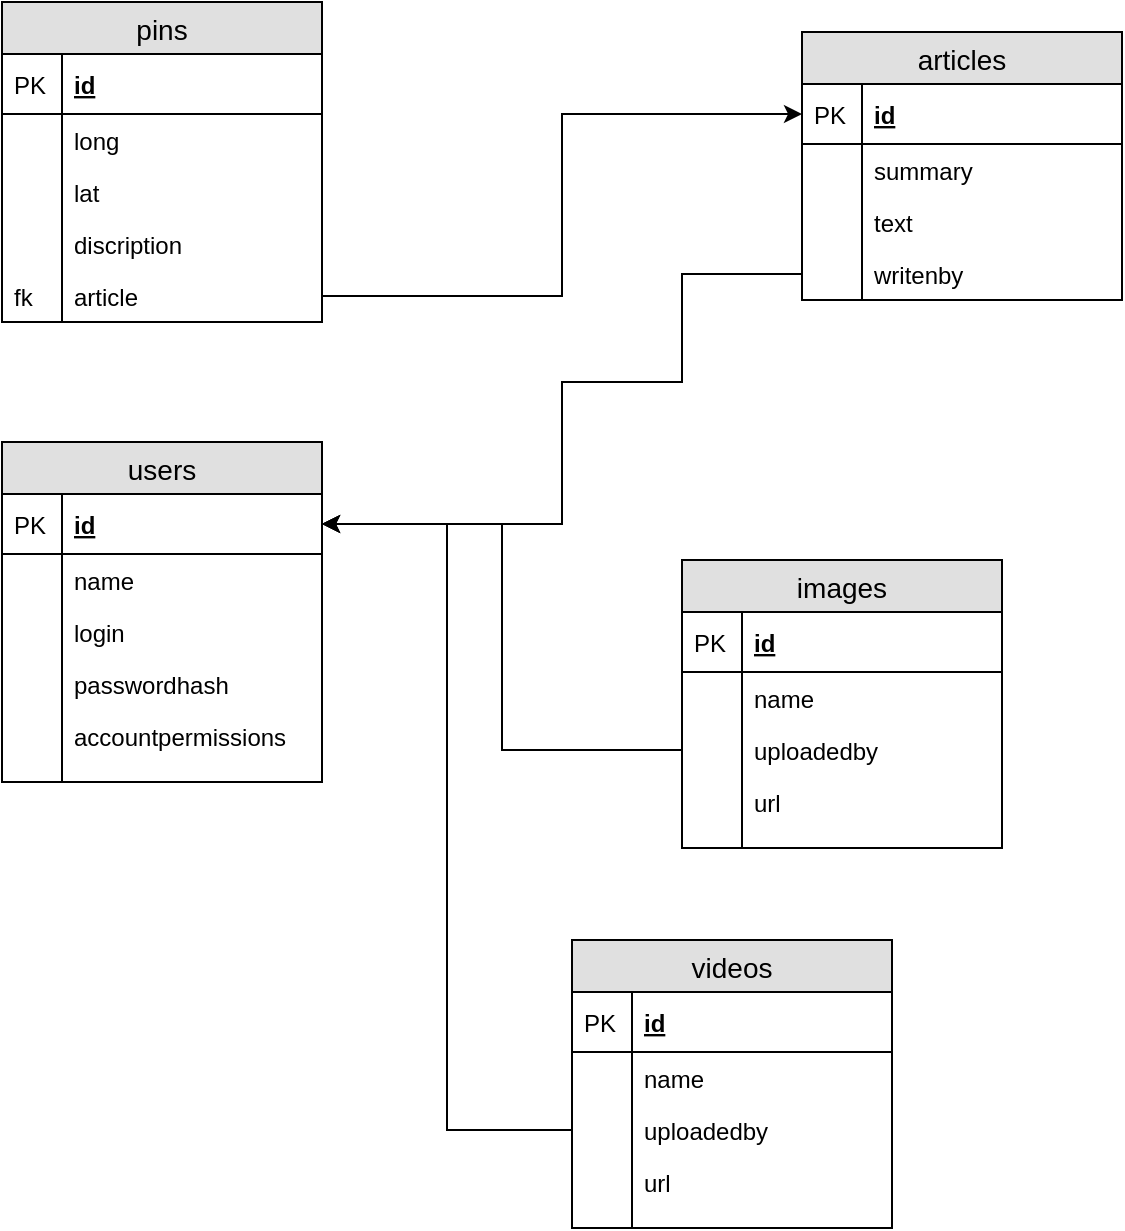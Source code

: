 <mxfile version="11.0.8" type="device"><diagram id="zReOVSA7Pq5CZKI6merD" name="Page-1"><mxGraphModel dx="2272" dy="806" grid="1" gridSize="10" guides="1" tooltips="1" connect="1" arrows="1" fold="1" page="1" pageScale="1" pageWidth="850" pageHeight="1100" math="0" shadow="0"><root><mxCell id="0"/><mxCell id="1" parent="0"/><mxCell id="cJRVfvNDg5Zzi38RU6Ew-1" value="articles" style="swimlane;fontStyle=0;childLayout=stackLayout;horizontal=1;startSize=26;fillColor=#e0e0e0;horizontalStack=0;resizeParent=1;resizeParentMax=0;resizeLast=0;collapsible=1;marginBottom=0;swimlaneFillColor=#ffffff;align=center;fontSize=14;" vertex="1" parent="1"><mxGeometry x="380" y="95" width="160" height="134" as="geometry"/></mxCell><mxCell id="cJRVfvNDg5Zzi38RU6Ew-2" value="id" style="shape=partialRectangle;top=0;left=0;right=0;bottom=1;align=left;verticalAlign=middle;fillColor=none;spacingLeft=34;spacingRight=4;overflow=hidden;rotatable=0;points=[[0,0.5],[1,0.5]];portConstraint=eastwest;dropTarget=0;fontStyle=5;fontSize=12;" vertex="1" parent="cJRVfvNDg5Zzi38RU6Ew-1"><mxGeometry y="26" width="160" height="30" as="geometry"/></mxCell><mxCell id="cJRVfvNDg5Zzi38RU6Ew-3" value="PK" style="shape=partialRectangle;top=0;left=0;bottom=0;fillColor=none;align=left;verticalAlign=middle;spacingLeft=4;spacingRight=4;overflow=hidden;rotatable=0;points=[];portConstraint=eastwest;part=1;fontSize=12;" vertex="1" connectable="0" parent="cJRVfvNDg5Zzi38RU6Ew-2"><mxGeometry width="30" height="30" as="geometry"/></mxCell><mxCell id="cJRVfvNDg5Zzi38RU6Ew-4" value="summary" style="shape=partialRectangle;top=0;left=0;right=0;bottom=0;align=left;verticalAlign=top;fillColor=none;spacingLeft=34;spacingRight=4;overflow=hidden;rotatable=0;points=[[0,0.5],[1,0.5]];portConstraint=eastwest;dropTarget=0;fontSize=12;" vertex="1" parent="cJRVfvNDg5Zzi38RU6Ew-1"><mxGeometry y="56" width="160" height="26" as="geometry"/></mxCell><mxCell id="cJRVfvNDg5Zzi38RU6Ew-5" value="" style="shape=partialRectangle;top=0;left=0;bottom=0;fillColor=none;align=left;verticalAlign=top;spacingLeft=4;spacingRight=4;overflow=hidden;rotatable=0;points=[];portConstraint=eastwest;part=1;fontSize=12;" vertex="1" connectable="0" parent="cJRVfvNDg5Zzi38RU6Ew-4"><mxGeometry width="30" height="26" as="geometry"/></mxCell><mxCell id="cJRVfvNDg5Zzi38RU6Ew-18" value="text" style="shape=partialRectangle;top=0;left=0;right=0;bottom=0;align=left;verticalAlign=top;fillColor=none;spacingLeft=34;spacingRight=4;overflow=hidden;rotatable=0;points=[[0,0.5],[1,0.5]];portConstraint=eastwest;dropTarget=0;fontSize=12;" vertex="1" parent="cJRVfvNDg5Zzi38RU6Ew-1"><mxGeometry y="82" width="160" height="26" as="geometry"/></mxCell><mxCell id="cJRVfvNDg5Zzi38RU6Ew-19" value="" style="shape=partialRectangle;top=0;left=0;bottom=0;fillColor=none;align=left;verticalAlign=top;spacingLeft=4;spacingRight=4;overflow=hidden;rotatable=0;points=[];portConstraint=eastwest;part=1;fontSize=12;" vertex="1" connectable="0" parent="cJRVfvNDg5Zzi38RU6Ew-18"><mxGeometry width="30" height="26" as="geometry"/></mxCell><mxCell id="cJRVfvNDg5Zzi38RU6Ew-76" value="writenby" style="shape=partialRectangle;top=0;left=0;right=0;bottom=0;align=left;verticalAlign=top;fillColor=none;spacingLeft=34;spacingRight=4;overflow=hidden;rotatable=0;points=[[0,0.5],[1,0.5]];portConstraint=eastwest;dropTarget=0;fontSize=12;" vertex="1" parent="cJRVfvNDg5Zzi38RU6Ew-1"><mxGeometry y="108" width="160" height="26" as="geometry"/></mxCell><mxCell id="cJRVfvNDg5Zzi38RU6Ew-77" value="" style="shape=partialRectangle;top=0;left=0;bottom=0;fillColor=none;align=left;verticalAlign=top;spacingLeft=4;spacingRight=4;overflow=hidden;rotatable=0;points=[];portConstraint=eastwest;part=1;fontSize=12;" vertex="1" connectable="0" parent="cJRVfvNDg5Zzi38RU6Ew-76"><mxGeometry width="30" height="26" as="geometry"/></mxCell><mxCell id="cJRVfvNDg5Zzi38RU6Ew-20" value="pins" style="swimlane;fontStyle=0;childLayout=stackLayout;horizontal=1;startSize=26;fillColor=#e0e0e0;horizontalStack=0;resizeParent=1;resizeParentMax=0;resizeLast=0;collapsible=1;marginBottom=0;swimlaneFillColor=#ffffff;align=center;fontSize=14;" vertex="1" parent="1"><mxGeometry x="-20" y="80" width="160" height="160" as="geometry"/></mxCell><mxCell id="cJRVfvNDg5Zzi38RU6Ew-21" value="id" style="shape=partialRectangle;top=0;left=0;right=0;bottom=1;align=left;verticalAlign=middle;fillColor=none;spacingLeft=34;spacingRight=4;overflow=hidden;rotatable=0;points=[[0,0.5],[1,0.5]];portConstraint=eastwest;dropTarget=0;fontStyle=5;fontSize=12;" vertex="1" parent="cJRVfvNDg5Zzi38RU6Ew-20"><mxGeometry y="26" width="160" height="30" as="geometry"/></mxCell><mxCell id="cJRVfvNDg5Zzi38RU6Ew-22" value="PK" style="shape=partialRectangle;top=0;left=0;bottom=0;fillColor=none;align=left;verticalAlign=middle;spacingLeft=4;spacingRight=4;overflow=hidden;rotatable=0;points=[];portConstraint=eastwest;part=1;fontSize=12;" vertex="1" connectable="0" parent="cJRVfvNDg5Zzi38RU6Ew-21"><mxGeometry width="30" height="30" as="geometry"/></mxCell><mxCell id="cJRVfvNDg5Zzi38RU6Ew-23" value="long" style="shape=partialRectangle;top=0;left=0;right=0;bottom=0;align=left;verticalAlign=top;fillColor=none;spacingLeft=34;spacingRight=4;overflow=hidden;rotatable=0;points=[[0,0.5],[1,0.5]];portConstraint=eastwest;dropTarget=0;fontSize=12;" vertex="1" parent="cJRVfvNDg5Zzi38RU6Ew-20"><mxGeometry y="56" width="160" height="26" as="geometry"/></mxCell><mxCell id="cJRVfvNDg5Zzi38RU6Ew-24" value="" style="shape=partialRectangle;top=0;left=0;bottom=0;fillColor=none;align=left;verticalAlign=top;spacingLeft=4;spacingRight=4;overflow=hidden;rotatable=0;points=[];portConstraint=eastwest;part=1;fontSize=12;" vertex="1" connectable="0" parent="cJRVfvNDg5Zzi38RU6Ew-23"><mxGeometry width="30" height="26" as="geometry"/></mxCell><mxCell id="cJRVfvNDg5Zzi38RU6Ew-25" value="lat" style="shape=partialRectangle;top=0;left=0;right=0;bottom=0;align=left;verticalAlign=top;fillColor=none;spacingLeft=34;spacingRight=4;overflow=hidden;rotatable=0;points=[[0,0.5],[1,0.5]];portConstraint=eastwest;dropTarget=0;fontSize=12;" vertex="1" parent="cJRVfvNDg5Zzi38RU6Ew-20"><mxGeometry y="82" width="160" height="26" as="geometry"/></mxCell><mxCell id="cJRVfvNDg5Zzi38RU6Ew-26" value="" style="shape=partialRectangle;top=0;left=0;bottom=0;fillColor=none;align=left;verticalAlign=top;spacingLeft=4;spacingRight=4;overflow=hidden;rotatable=0;points=[];portConstraint=eastwest;part=1;fontSize=12;" vertex="1" connectable="0" parent="cJRVfvNDg5Zzi38RU6Ew-25"><mxGeometry width="30" height="26" as="geometry"/></mxCell><mxCell id="cJRVfvNDg5Zzi38RU6Ew-27" value="discription" style="shape=partialRectangle;top=0;left=0;right=0;bottom=0;align=left;verticalAlign=top;fillColor=none;spacingLeft=34;spacingRight=4;overflow=hidden;rotatable=0;points=[[0,0.5],[1,0.5]];portConstraint=eastwest;dropTarget=0;fontSize=12;" vertex="1" parent="cJRVfvNDg5Zzi38RU6Ew-20"><mxGeometry y="108" width="160" height="26" as="geometry"/></mxCell><mxCell id="cJRVfvNDg5Zzi38RU6Ew-28" value="" style="shape=partialRectangle;top=0;left=0;bottom=0;fillColor=none;align=left;verticalAlign=top;spacingLeft=4;spacingRight=4;overflow=hidden;rotatable=0;points=[];portConstraint=eastwest;part=1;fontSize=12;" vertex="1" connectable="0" parent="cJRVfvNDg5Zzi38RU6Ew-27"><mxGeometry width="30" height="26" as="geometry"/></mxCell><mxCell id="cJRVfvNDg5Zzi38RU6Ew-29" value="article" style="shape=partialRectangle;top=0;left=0;right=0;bottom=0;align=left;verticalAlign=top;fillColor=none;spacingLeft=34;spacingRight=4;overflow=hidden;rotatable=0;points=[[0,0.5],[1,0.5]];portConstraint=eastwest;dropTarget=0;fontSize=12;" vertex="1" parent="cJRVfvNDg5Zzi38RU6Ew-20"><mxGeometry y="134" width="160" height="26" as="geometry"/></mxCell><mxCell id="cJRVfvNDg5Zzi38RU6Ew-30" value="fk" style="shape=partialRectangle;top=0;left=0;bottom=0;fillColor=none;align=left;verticalAlign=top;spacingLeft=4;spacingRight=4;overflow=hidden;rotatable=0;points=[];portConstraint=eastwest;part=1;fontSize=12;" vertex="1" connectable="0" parent="cJRVfvNDg5Zzi38RU6Ew-29"><mxGeometry width="30" height="26" as="geometry"/></mxCell><mxCell id="cJRVfvNDg5Zzi38RU6Ew-31" style="edgeStyle=orthogonalEdgeStyle;rounded=0;orthogonalLoop=1;jettySize=auto;html=1;exitX=1;exitY=0.5;exitDx=0;exitDy=0;entryX=0;entryY=0.5;entryDx=0;entryDy=0;" edge="1" parent="1" source="cJRVfvNDg5Zzi38RU6Ew-29" target="cJRVfvNDg5Zzi38RU6Ew-2"><mxGeometry relative="1" as="geometry"/></mxCell><mxCell id="cJRVfvNDg5Zzi38RU6Ew-32" value="images" style="swimlane;fontStyle=0;childLayout=stackLayout;horizontal=1;startSize=26;fillColor=#e0e0e0;horizontalStack=0;resizeParent=1;resizeParentMax=0;resizeLast=0;collapsible=1;marginBottom=0;swimlaneFillColor=#ffffff;align=center;fontSize=14;" vertex="1" parent="1"><mxGeometry x="320" y="359" width="160" height="144" as="geometry"/></mxCell><mxCell id="cJRVfvNDg5Zzi38RU6Ew-33" value="id" style="shape=partialRectangle;top=0;left=0;right=0;bottom=1;align=left;verticalAlign=middle;fillColor=none;spacingLeft=34;spacingRight=4;overflow=hidden;rotatable=0;points=[[0,0.5],[1,0.5]];portConstraint=eastwest;dropTarget=0;fontStyle=5;fontSize=12;" vertex="1" parent="cJRVfvNDg5Zzi38RU6Ew-32"><mxGeometry y="26" width="160" height="30" as="geometry"/></mxCell><mxCell id="cJRVfvNDg5Zzi38RU6Ew-34" value="PK" style="shape=partialRectangle;top=0;left=0;bottom=0;fillColor=none;align=left;verticalAlign=middle;spacingLeft=4;spacingRight=4;overflow=hidden;rotatable=0;points=[];portConstraint=eastwest;part=1;fontSize=12;" vertex="1" connectable="0" parent="cJRVfvNDg5Zzi38RU6Ew-33"><mxGeometry width="30" height="30" as="geometry"/></mxCell><mxCell id="cJRVfvNDg5Zzi38RU6Ew-35" value="name" style="shape=partialRectangle;top=0;left=0;right=0;bottom=0;align=left;verticalAlign=top;fillColor=none;spacingLeft=34;spacingRight=4;overflow=hidden;rotatable=0;points=[[0,0.5],[1,0.5]];portConstraint=eastwest;dropTarget=0;fontSize=12;" vertex="1" parent="cJRVfvNDg5Zzi38RU6Ew-32"><mxGeometry y="56" width="160" height="26" as="geometry"/></mxCell><mxCell id="cJRVfvNDg5Zzi38RU6Ew-36" value="" style="shape=partialRectangle;top=0;left=0;bottom=0;fillColor=none;align=left;verticalAlign=top;spacingLeft=4;spacingRight=4;overflow=hidden;rotatable=0;points=[];portConstraint=eastwest;part=1;fontSize=12;" vertex="1" connectable="0" parent="cJRVfvNDg5Zzi38RU6Ew-35"><mxGeometry width="30" height="26" as="geometry"/></mxCell><mxCell id="cJRVfvNDg5Zzi38RU6Ew-83" value="uploadedby" style="shape=partialRectangle;top=0;left=0;right=0;bottom=0;align=left;verticalAlign=top;fillColor=none;spacingLeft=34;spacingRight=4;overflow=hidden;rotatable=0;points=[[0,0.5],[1,0.5]];portConstraint=eastwest;dropTarget=0;fontSize=12;" vertex="1" parent="cJRVfvNDg5Zzi38RU6Ew-32"><mxGeometry y="82" width="160" height="26" as="geometry"/></mxCell><mxCell id="cJRVfvNDg5Zzi38RU6Ew-84" value="" style="shape=partialRectangle;top=0;left=0;bottom=0;fillColor=none;align=left;verticalAlign=top;spacingLeft=4;spacingRight=4;overflow=hidden;rotatable=0;points=[];portConstraint=eastwest;part=1;fontSize=12;" vertex="1" connectable="0" parent="cJRVfvNDg5Zzi38RU6Ew-83"><mxGeometry width="30" height="26" as="geometry"/></mxCell><mxCell id="cJRVfvNDg5Zzi38RU6Ew-37" value="url" style="shape=partialRectangle;top=0;left=0;right=0;bottom=0;align=left;verticalAlign=top;fillColor=none;spacingLeft=34;spacingRight=4;overflow=hidden;rotatable=0;points=[[0,0.5],[1,0.5]];portConstraint=eastwest;dropTarget=0;fontSize=12;" vertex="1" parent="cJRVfvNDg5Zzi38RU6Ew-32"><mxGeometry y="108" width="160" height="26" as="geometry"/></mxCell><mxCell id="cJRVfvNDg5Zzi38RU6Ew-38" value="" style="shape=partialRectangle;top=0;left=0;bottom=0;fillColor=none;align=left;verticalAlign=top;spacingLeft=4;spacingRight=4;overflow=hidden;rotatable=0;points=[];portConstraint=eastwest;part=1;fontSize=12;" vertex="1" connectable="0" parent="cJRVfvNDg5Zzi38RU6Ew-37"><mxGeometry width="30" height="26" as="geometry"/></mxCell><mxCell id="cJRVfvNDg5Zzi38RU6Ew-41" value="" style="shape=partialRectangle;top=0;left=0;right=0;bottom=0;align=left;verticalAlign=top;fillColor=none;spacingLeft=34;spacingRight=4;overflow=hidden;rotatable=0;points=[[0,0.5],[1,0.5]];portConstraint=eastwest;dropTarget=0;fontSize=12;" vertex="1" parent="cJRVfvNDg5Zzi38RU6Ew-32"><mxGeometry y="134" width="160" height="10" as="geometry"/></mxCell><mxCell id="cJRVfvNDg5Zzi38RU6Ew-42" value="" style="shape=partialRectangle;top=0;left=0;bottom=0;fillColor=none;align=left;verticalAlign=top;spacingLeft=4;spacingRight=4;overflow=hidden;rotatable=0;points=[];portConstraint=eastwest;part=1;fontSize=12;" vertex="1" connectable="0" parent="cJRVfvNDg5Zzi38RU6Ew-41"><mxGeometry width="30" height="10" as="geometry"/></mxCell><mxCell id="cJRVfvNDg5Zzi38RU6Ew-43" value="users" style="swimlane;fontStyle=0;childLayout=stackLayout;horizontal=1;startSize=26;fillColor=#e0e0e0;horizontalStack=0;resizeParent=1;resizeParentMax=0;resizeLast=0;collapsible=1;marginBottom=0;swimlaneFillColor=#ffffff;align=center;fontSize=14;" vertex="1" parent="1"><mxGeometry x="-20" y="300" width="160" height="170" as="geometry"/></mxCell><mxCell id="cJRVfvNDg5Zzi38RU6Ew-44" value="id" style="shape=partialRectangle;top=0;left=0;right=0;bottom=1;align=left;verticalAlign=middle;fillColor=none;spacingLeft=34;spacingRight=4;overflow=hidden;rotatable=0;points=[[0,0.5],[1,0.5]];portConstraint=eastwest;dropTarget=0;fontStyle=5;fontSize=12;" vertex="1" parent="cJRVfvNDg5Zzi38RU6Ew-43"><mxGeometry y="26" width="160" height="30" as="geometry"/></mxCell><mxCell id="cJRVfvNDg5Zzi38RU6Ew-45" value="PK" style="shape=partialRectangle;top=0;left=0;bottom=0;fillColor=none;align=left;verticalAlign=middle;spacingLeft=4;spacingRight=4;overflow=hidden;rotatable=0;points=[];portConstraint=eastwest;part=1;fontSize=12;" vertex="1" connectable="0" parent="cJRVfvNDg5Zzi38RU6Ew-44"><mxGeometry width="30" height="30" as="geometry"/></mxCell><mxCell id="cJRVfvNDg5Zzi38RU6Ew-46" value="name" style="shape=partialRectangle;top=0;left=0;right=0;bottom=0;align=left;verticalAlign=top;fillColor=none;spacingLeft=34;spacingRight=4;overflow=hidden;rotatable=0;points=[[0,0.5],[1,0.5]];portConstraint=eastwest;dropTarget=0;fontSize=12;" vertex="1" parent="cJRVfvNDg5Zzi38RU6Ew-43"><mxGeometry y="56" width="160" height="26" as="geometry"/></mxCell><mxCell id="cJRVfvNDg5Zzi38RU6Ew-47" value="" style="shape=partialRectangle;top=0;left=0;bottom=0;fillColor=none;align=left;verticalAlign=top;spacingLeft=4;spacingRight=4;overflow=hidden;rotatable=0;points=[];portConstraint=eastwest;part=1;fontSize=12;" vertex="1" connectable="0" parent="cJRVfvNDg5Zzi38RU6Ew-46"><mxGeometry width="30" height="26" as="geometry"/></mxCell><mxCell id="cJRVfvNDg5Zzi38RU6Ew-48" value="login" style="shape=partialRectangle;top=0;left=0;right=0;bottom=0;align=left;verticalAlign=top;fillColor=none;spacingLeft=34;spacingRight=4;overflow=hidden;rotatable=0;points=[[0,0.5],[1,0.5]];portConstraint=eastwest;dropTarget=0;fontSize=12;" vertex="1" parent="cJRVfvNDg5Zzi38RU6Ew-43"><mxGeometry y="82" width="160" height="26" as="geometry"/></mxCell><mxCell id="cJRVfvNDg5Zzi38RU6Ew-49" value="" style="shape=partialRectangle;top=0;left=0;bottom=0;fillColor=none;align=left;verticalAlign=top;spacingLeft=4;spacingRight=4;overflow=hidden;rotatable=0;points=[];portConstraint=eastwest;part=1;fontSize=12;" vertex="1" connectable="0" parent="cJRVfvNDg5Zzi38RU6Ew-48"><mxGeometry width="30" height="26" as="geometry"/></mxCell><mxCell id="cJRVfvNDg5Zzi38RU6Ew-54" value="passwordhash" style="shape=partialRectangle;top=0;left=0;right=0;bottom=0;align=left;verticalAlign=top;fillColor=none;spacingLeft=34;spacingRight=4;overflow=hidden;rotatable=0;points=[[0,0.5],[1,0.5]];portConstraint=eastwest;dropTarget=0;fontSize=12;" vertex="1" parent="cJRVfvNDg5Zzi38RU6Ew-43"><mxGeometry y="108" width="160" height="26" as="geometry"/></mxCell><mxCell id="cJRVfvNDg5Zzi38RU6Ew-55" value="" style="shape=partialRectangle;top=0;left=0;bottom=0;fillColor=none;align=left;verticalAlign=top;spacingLeft=4;spacingRight=4;overflow=hidden;rotatable=0;points=[];portConstraint=eastwest;part=1;fontSize=12;" vertex="1" connectable="0" parent="cJRVfvNDg5Zzi38RU6Ew-54"><mxGeometry width="30" height="26" as="geometry"/></mxCell><mxCell id="cJRVfvNDg5Zzi38RU6Ew-50" value="accountpermissions" style="shape=partialRectangle;top=0;left=0;right=0;bottom=0;align=left;verticalAlign=top;fillColor=none;spacingLeft=34;spacingRight=4;overflow=hidden;rotatable=0;points=[[0,0.5],[1,0.5]];portConstraint=eastwest;dropTarget=0;fontSize=12;" vertex="1" parent="cJRVfvNDg5Zzi38RU6Ew-43"><mxGeometry y="134" width="160" height="26" as="geometry"/></mxCell><mxCell id="cJRVfvNDg5Zzi38RU6Ew-51" value="" style="shape=partialRectangle;top=0;left=0;bottom=0;fillColor=none;align=left;verticalAlign=top;spacingLeft=4;spacingRight=4;overflow=hidden;rotatable=0;points=[];portConstraint=eastwest;part=1;fontSize=12;" vertex="1" connectable="0" parent="cJRVfvNDg5Zzi38RU6Ew-50"><mxGeometry width="30" height="26" as="geometry"/></mxCell><mxCell id="cJRVfvNDg5Zzi38RU6Ew-52" value="" style="shape=partialRectangle;top=0;left=0;right=0;bottom=0;align=left;verticalAlign=top;fillColor=none;spacingLeft=34;spacingRight=4;overflow=hidden;rotatable=0;points=[[0,0.5],[1,0.5]];portConstraint=eastwest;dropTarget=0;fontSize=12;" vertex="1" parent="cJRVfvNDg5Zzi38RU6Ew-43"><mxGeometry y="160" width="160" height="10" as="geometry"/></mxCell><mxCell id="cJRVfvNDg5Zzi38RU6Ew-53" value="" style="shape=partialRectangle;top=0;left=0;bottom=0;fillColor=none;align=left;verticalAlign=top;spacingLeft=4;spacingRight=4;overflow=hidden;rotatable=0;points=[];portConstraint=eastwest;part=1;fontSize=12;" vertex="1" connectable="0" parent="cJRVfvNDg5Zzi38RU6Ew-52"><mxGeometry width="30" height="10" as="geometry"/></mxCell><mxCell id="cJRVfvNDg5Zzi38RU6Ew-56" value="videos" style="swimlane;fontStyle=0;childLayout=stackLayout;horizontal=1;startSize=26;fillColor=#e0e0e0;horizontalStack=0;resizeParent=1;resizeParentMax=0;resizeLast=0;collapsible=1;marginBottom=0;swimlaneFillColor=#ffffff;align=center;fontSize=14;" vertex="1" parent="1"><mxGeometry x="265" y="549" width="160" height="144" as="geometry"/></mxCell><mxCell id="cJRVfvNDg5Zzi38RU6Ew-57" value="id" style="shape=partialRectangle;top=0;left=0;right=0;bottom=1;align=left;verticalAlign=middle;fillColor=none;spacingLeft=34;spacingRight=4;overflow=hidden;rotatable=0;points=[[0,0.5],[1,0.5]];portConstraint=eastwest;dropTarget=0;fontStyle=5;fontSize=12;" vertex="1" parent="cJRVfvNDg5Zzi38RU6Ew-56"><mxGeometry y="26" width="160" height="30" as="geometry"/></mxCell><mxCell id="cJRVfvNDg5Zzi38RU6Ew-58" value="PK" style="shape=partialRectangle;top=0;left=0;bottom=0;fillColor=none;align=left;verticalAlign=middle;spacingLeft=4;spacingRight=4;overflow=hidden;rotatable=0;points=[];portConstraint=eastwest;part=1;fontSize=12;" vertex="1" connectable="0" parent="cJRVfvNDg5Zzi38RU6Ew-57"><mxGeometry width="30" height="30" as="geometry"/></mxCell><mxCell id="cJRVfvNDg5Zzi38RU6Ew-59" value="name" style="shape=partialRectangle;top=0;left=0;right=0;bottom=0;align=left;verticalAlign=top;fillColor=none;spacingLeft=34;spacingRight=4;overflow=hidden;rotatable=0;points=[[0,0.5],[1,0.5]];portConstraint=eastwest;dropTarget=0;fontSize=12;" vertex="1" parent="cJRVfvNDg5Zzi38RU6Ew-56"><mxGeometry y="56" width="160" height="26" as="geometry"/></mxCell><mxCell id="cJRVfvNDg5Zzi38RU6Ew-60" value="" style="shape=partialRectangle;top=0;left=0;bottom=0;fillColor=none;align=left;verticalAlign=top;spacingLeft=4;spacingRight=4;overflow=hidden;rotatable=0;points=[];portConstraint=eastwest;part=1;fontSize=12;" vertex="1" connectable="0" parent="cJRVfvNDg5Zzi38RU6Ew-59"><mxGeometry width="30" height="26" as="geometry"/></mxCell><mxCell id="cJRVfvNDg5Zzi38RU6Ew-79" value="uploadedby" style="shape=partialRectangle;top=0;left=0;right=0;bottom=0;align=left;verticalAlign=top;fillColor=none;spacingLeft=34;spacingRight=4;overflow=hidden;rotatable=0;points=[[0,0.5],[1,0.5]];portConstraint=eastwest;dropTarget=0;fontSize=12;" vertex="1" parent="cJRVfvNDg5Zzi38RU6Ew-56"><mxGeometry y="82" width="160" height="26" as="geometry"/></mxCell><mxCell id="cJRVfvNDg5Zzi38RU6Ew-80" value="" style="shape=partialRectangle;top=0;left=0;bottom=0;fillColor=none;align=left;verticalAlign=top;spacingLeft=4;spacingRight=4;overflow=hidden;rotatable=0;points=[];portConstraint=eastwest;part=1;fontSize=12;" vertex="1" connectable="0" parent="cJRVfvNDg5Zzi38RU6Ew-79"><mxGeometry width="30" height="26" as="geometry"/></mxCell><mxCell id="cJRVfvNDg5Zzi38RU6Ew-61" value="url" style="shape=partialRectangle;top=0;left=0;right=0;bottom=0;align=left;verticalAlign=top;fillColor=none;spacingLeft=34;spacingRight=4;overflow=hidden;rotatable=0;points=[[0,0.5],[1,0.5]];portConstraint=eastwest;dropTarget=0;fontSize=12;" vertex="1" parent="cJRVfvNDg5Zzi38RU6Ew-56"><mxGeometry y="108" width="160" height="26" as="geometry"/></mxCell><mxCell id="cJRVfvNDg5Zzi38RU6Ew-62" value="" style="shape=partialRectangle;top=0;left=0;bottom=0;fillColor=none;align=left;verticalAlign=top;spacingLeft=4;spacingRight=4;overflow=hidden;rotatable=0;points=[];portConstraint=eastwest;part=1;fontSize=12;" vertex="1" connectable="0" parent="cJRVfvNDg5Zzi38RU6Ew-61"><mxGeometry width="30" height="26" as="geometry"/></mxCell><mxCell id="cJRVfvNDg5Zzi38RU6Ew-63" value="" style="shape=partialRectangle;top=0;left=0;right=0;bottom=0;align=left;verticalAlign=top;fillColor=none;spacingLeft=34;spacingRight=4;overflow=hidden;rotatable=0;points=[[0,0.5],[1,0.5]];portConstraint=eastwest;dropTarget=0;fontSize=12;" vertex="1" parent="cJRVfvNDg5Zzi38RU6Ew-56"><mxGeometry y="134" width="160" height="10" as="geometry"/></mxCell><mxCell id="cJRVfvNDg5Zzi38RU6Ew-64" value="" style="shape=partialRectangle;top=0;left=0;bottom=0;fillColor=none;align=left;verticalAlign=top;spacingLeft=4;spacingRight=4;overflow=hidden;rotatable=0;points=[];portConstraint=eastwest;part=1;fontSize=12;" vertex="1" connectable="0" parent="cJRVfvNDg5Zzi38RU6Ew-63"><mxGeometry width="30" height="10" as="geometry"/></mxCell><mxCell id="cJRVfvNDg5Zzi38RU6Ew-78" style="edgeStyle=orthogonalEdgeStyle;rounded=0;orthogonalLoop=1;jettySize=auto;html=1;exitX=0;exitY=0.5;exitDx=0;exitDy=0;entryX=1;entryY=0.5;entryDx=0;entryDy=0;" edge="1" parent="1" source="cJRVfvNDg5Zzi38RU6Ew-76" target="cJRVfvNDg5Zzi38RU6Ew-44"><mxGeometry relative="1" as="geometry"><Array as="points"><mxPoint x="320" y="216"/><mxPoint x="320" y="270"/><mxPoint x="260" y="270"/><mxPoint x="260" y="341"/></Array></mxGeometry></mxCell><mxCell id="cJRVfvNDg5Zzi38RU6Ew-82" style="edgeStyle=orthogonalEdgeStyle;rounded=0;orthogonalLoop=1;jettySize=auto;html=1;exitX=0;exitY=0.5;exitDx=0;exitDy=0;entryX=1;entryY=0.5;entryDx=0;entryDy=0;" edge="1" parent="1" source="cJRVfvNDg5Zzi38RU6Ew-79" target="cJRVfvNDg5Zzi38RU6Ew-44"><mxGeometry relative="1" as="geometry"/></mxCell><mxCell id="cJRVfvNDg5Zzi38RU6Ew-85" style="edgeStyle=orthogonalEdgeStyle;rounded=0;orthogonalLoop=1;jettySize=auto;html=1;exitX=0;exitY=0.5;exitDx=0;exitDy=0;entryX=1;entryY=0.5;entryDx=0;entryDy=0;" edge="1" parent="1" source="cJRVfvNDg5Zzi38RU6Ew-83" target="cJRVfvNDg5Zzi38RU6Ew-44"><mxGeometry relative="1" as="geometry"/></mxCell></root></mxGraphModel></diagram></mxfile>